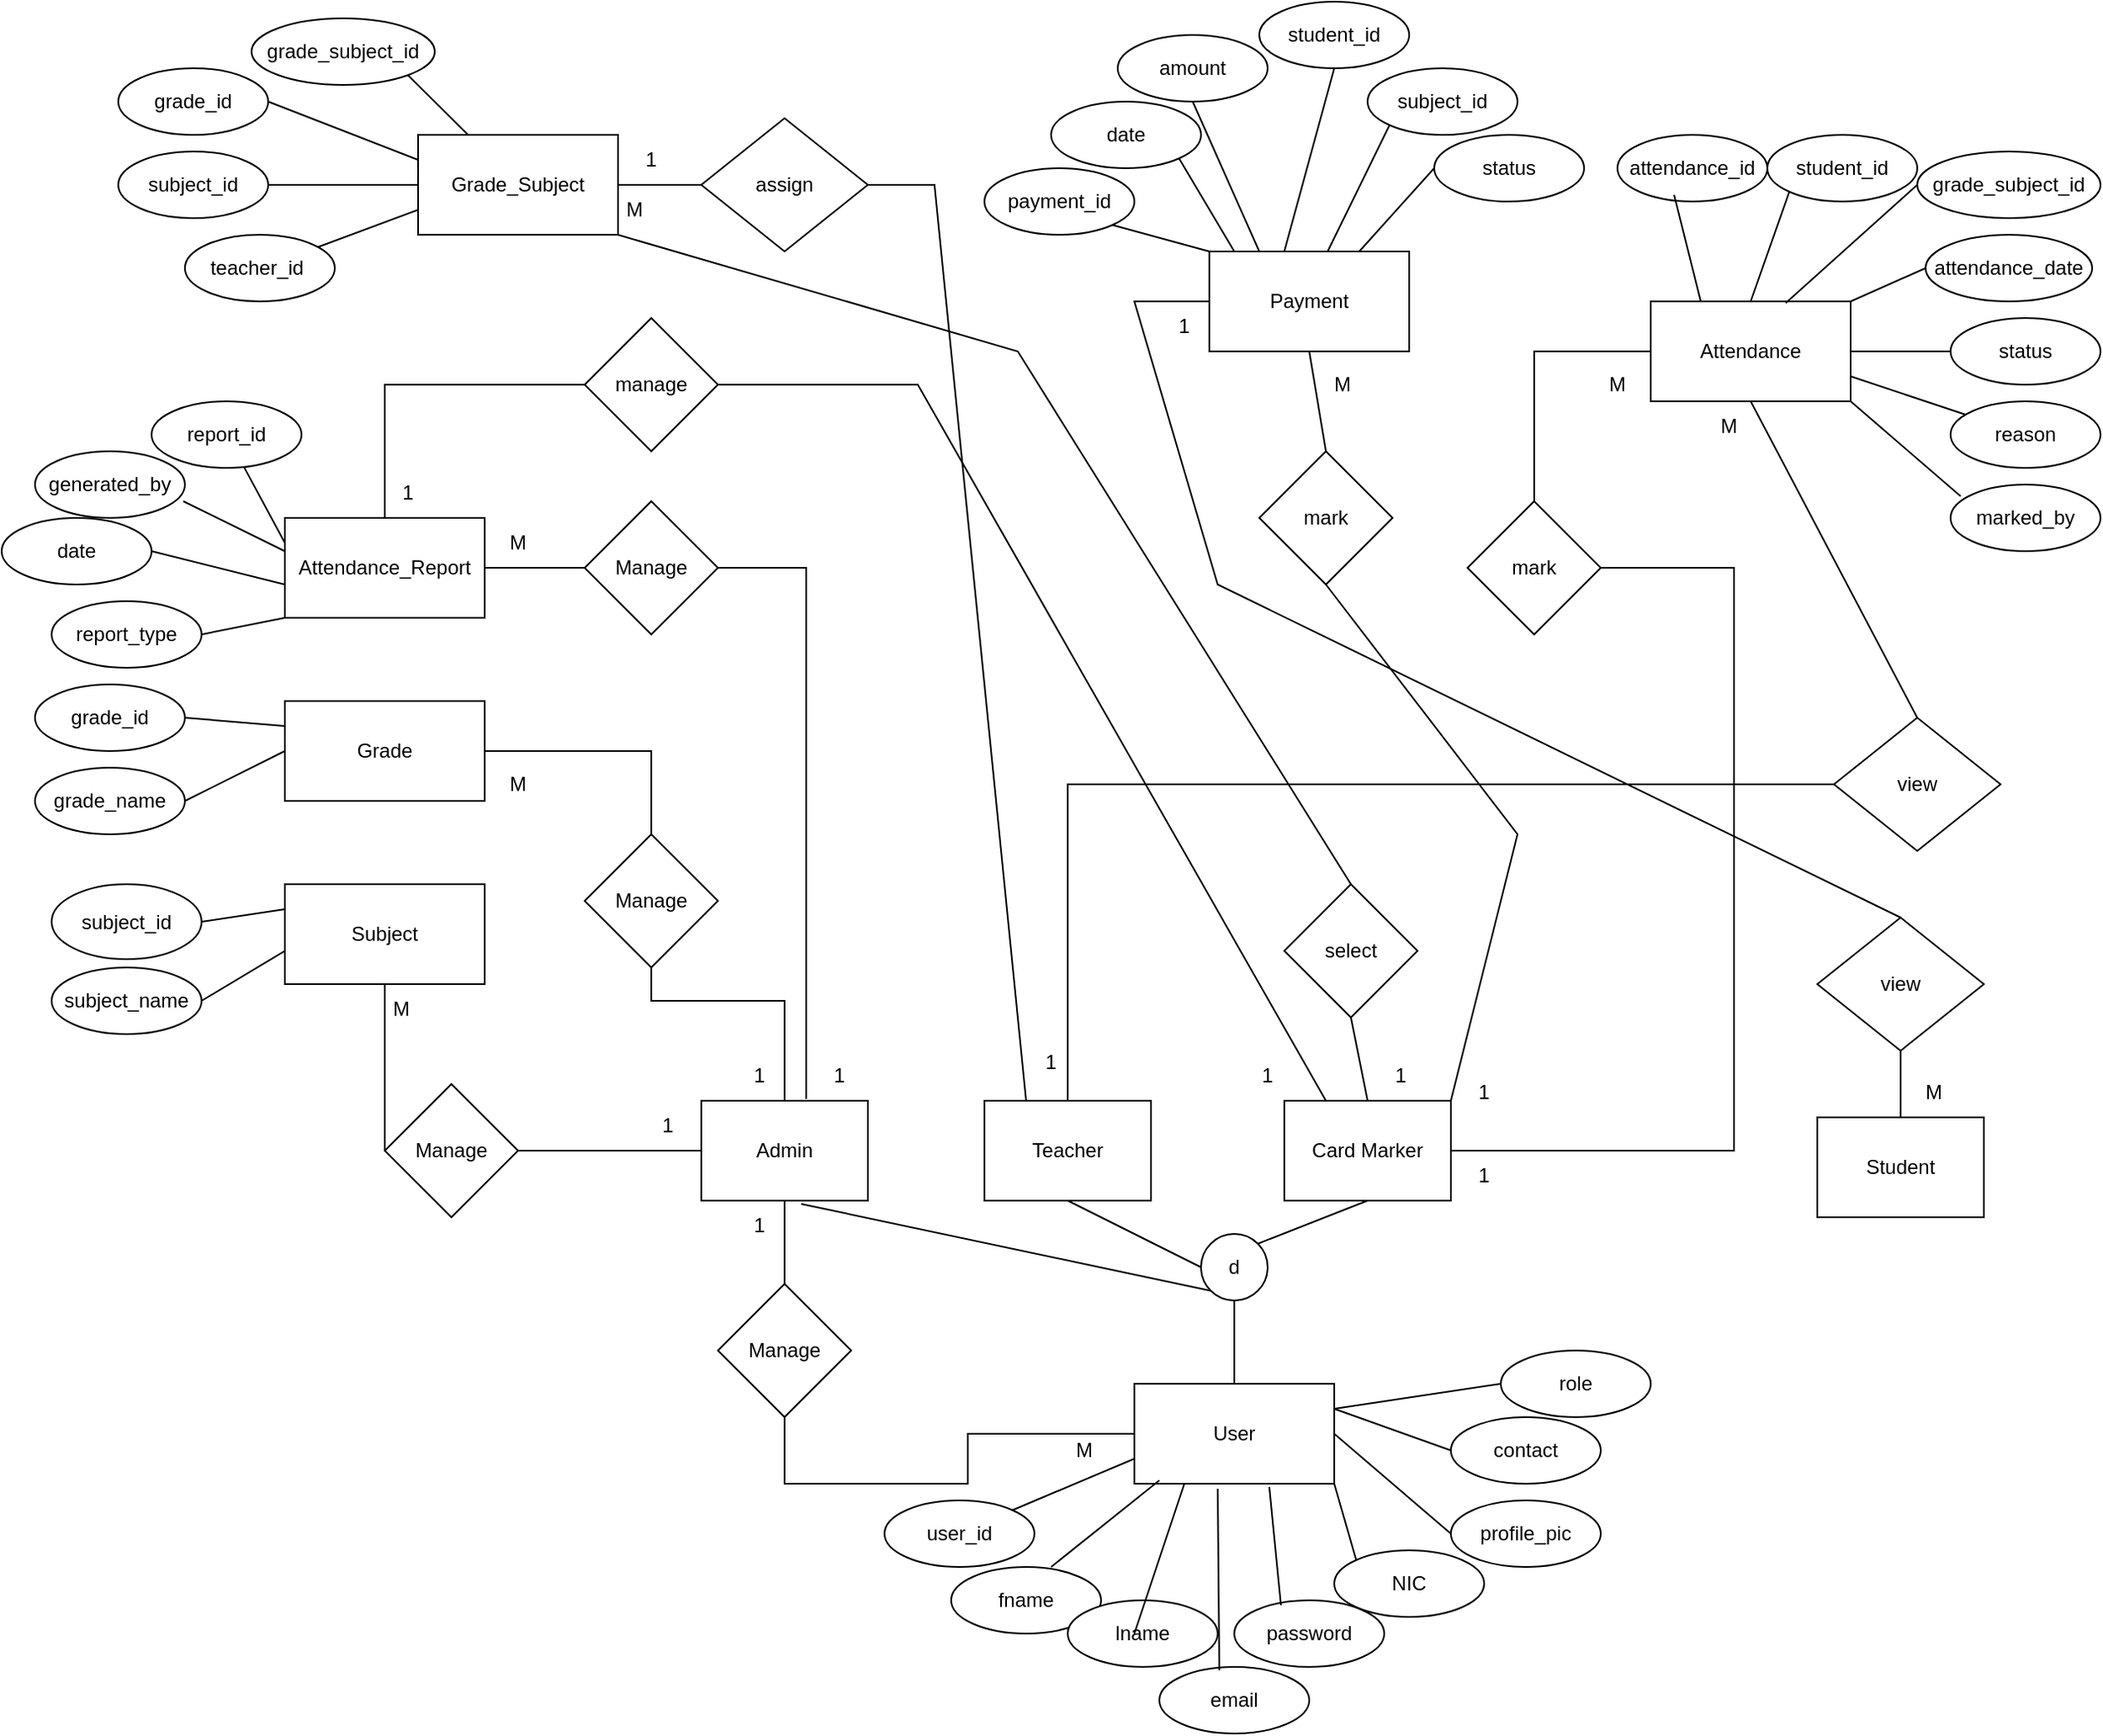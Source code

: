 <mxfile version="26.0.11">
  <diagram id="NV9wXAJnggo5N1RwPtox" name="Page-1">
    <mxGraphModel dx="2403" dy="1714" grid="1" gridSize="10" guides="1" tooltips="1" connect="1" arrows="1" fold="1" page="1" pageScale="1" pageWidth="850" pageHeight="1100" math="0" shadow="0">
      <root>
        <mxCell id="0" />
        <mxCell id="1" parent="0" />
        <mxCell id="k-hW8yHvfsRMofxT3O1r-17" value="User" style="rounded=0;whiteSpace=wrap;html=1;" vertex="1" parent="1">
          <mxGeometry x="350" y="720" width="120" height="60" as="geometry" />
        </mxCell>
        <mxCell id="k-hW8yHvfsRMofxT3O1r-18" value="d" style="ellipse;whiteSpace=wrap;html=1;aspect=fixed;" vertex="1" parent="1">
          <mxGeometry x="390" y="630" width="40" height="40" as="geometry" />
        </mxCell>
        <mxCell id="k-hW8yHvfsRMofxT3O1r-19" value="" style="endArrow=none;html=1;rounded=0;entryX=0.5;entryY=1;entryDx=0;entryDy=0;" edge="1" parent="1" target="k-hW8yHvfsRMofxT3O1r-18">
          <mxGeometry width="50" height="50" relative="1" as="geometry">
            <mxPoint x="410" y="720" as="sourcePoint" />
            <mxPoint x="460" y="670" as="targetPoint" />
          </mxGeometry>
        </mxCell>
        <mxCell id="k-hW8yHvfsRMofxT3O1r-22" value="Admin" style="rounded=0;whiteSpace=wrap;html=1;" vertex="1" parent="1">
          <mxGeometry x="90" y="550" width="100" height="60" as="geometry" />
        </mxCell>
        <mxCell id="k-hW8yHvfsRMofxT3O1r-23" value="Teacher" style="rounded=0;whiteSpace=wrap;html=1;" vertex="1" parent="1">
          <mxGeometry x="260" y="550" width="100" height="60" as="geometry" />
        </mxCell>
        <mxCell id="k-hW8yHvfsRMofxT3O1r-24" value="Card Marker" style="rounded=0;whiteSpace=wrap;html=1;" vertex="1" parent="1">
          <mxGeometry x="440" y="550" width="100" height="60" as="geometry" />
        </mxCell>
        <mxCell id="k-hW8yHvfsRMofxT3O1r-26" value="Manage" style="rhombus;whiteSpace=wrap;html=1;" vertex="1" parent="1">
          <mxGeometry x="100" y="660" width="80" height="80" as="geometry" />
        </mxCell>
        <mxCell id="k-hW8yHvfsRMofxT3O1r-28" value="" style="endArrow=none;html=1;rounded=0;entryX=0;entryY=0.5;entryDx=0;entryDy=0;exitX=0.5;exitY=1;exitDx=0;exitDy=0;" edge="1" parent="1" source="k-hW8yHvfsRMofxT3O1r-26" target="k-hW8yHvfsRMofxT3O1r-17">
          <mxGeometry width="50" height="50" relative="1" as="geometry">
            <mxPoint x="180" y="700" as="sourcePoint" />
            <mxPoint x="230" y="650" as="targetPoint" />
            <Array as="points">
              <mxPoint x="140" y="780" />
              <mxPoint x="250" y="780" />
              <mxPoint x="250" y="750" />
            </Array>
          </mxGeometry>
        </mxCell>
        <mxCell id="k-hW8yHvfsRMofxT3O1r-30" value="" style="endArrow=none;html=1;rounded=0;exitX=0.5;exitY=1;exitDx=0;exitDy=0;entryX=0;entryY=0.5;entryDx=0;entryDy=0;" edge="1" parent="1" source="k-hW8yHvfsRMofxT3O1r-23" target="k-hW8yHvfsRMofxT3O1r-18">
          <mxGeometry width="50" height="50" relative="1" as="geometry">
            <mxPoint x="380" y="520" as="sourcePoint" />
            <mxPoint x="430" y="470" as="targetPoint" />
          </mxGeometry>
        </mxCell>
        <mxCell id="k-hW8yHvfsRMofxT3O1r-31" value="" style="endArrow=none;html=1;rounded=0;exitX=0.5;exitY=1;exitDx=0;exitDy=0;entryX=1;entryY=0;entryDx=0;entryDy=0;" edge="1" parent="1" source="k-hW8yHvfsRMofxT3O1r-24" target="k-hW8yHvfsRMofxT3O1r-18">
          <mxGeometry width="50" height="50" relative="1" as="geometry">
            <mxPoint x="320" y="620" as="sourcePoint" />
            <mxPoint x="400" y="660" as="targetPoint" />
          </mxGeometry>
        </mxCell>
        <mxCell id="k-hW8yHvfsRMofxT3O1r-33" value="" style="endArrow=none;html=1;rounded=0;exitX=0.6;exitY=1.033;exitDx=0;exitDy=0;entryX=0;entryY=1;entryDx=0;entryDy=0;exitPerimeter=0;" edge="1" parent="1" source="k-hW8yHvfsRMofxT3O1r-22" target="k-hW8yHvfsRMofxT3O1r-18">
          <mxGeometry width="50" height="50" relative="1" as="geometry">
            <mxPoint x="340" y="640" as="sourcePoint" />
            <mxPoint x="420" y="680" as="targetPoint" />
          </mxGeometry>
        </mxCell>
        <mxCell id="k-hW8yHvfsRMofxT3O1r-34" value="user_id" style="ellipse;whiteSpace=wrap;html=1;" vertex="1" parent="1">
          <mxGeometry x="200" y="790" width="90" height="40" as="geometry" />
        </mxCell>
        <mxCell id="k-hW8yHvfsRMofxT3O1r-35" value="fname" style="ellipse;whiteSpace=wrap;html=1;" vertex="1" parent="1">
          <mxGeometry x="240" y="830" width="90" height="40" as="geometry" />
        </mxCell>
        <mxCell id="k-hW8yHvfsRMofxT3O1r-36" value="email" style="ellipse;whiteSpace=wrap;html=1;" vertex="1" parent="1">
          <mxGeometry x="365" y="890" width="90" height="40" as="geometry" />
        </mxCell>
        <mxCell id="k-hW8yHvfsRMofxT3O1r-37" value="lname" style="ellipse;whiteSpace=wrap;html=1;" vertex="1" parent="1">
          <mxGeometry x="310" y="850" width="90" height="40" as="geometry" />
        </mxCell>
        <mxCell id="k-hW8yHvfsRMofxT3O1r-38" value="password" style="ellipse;whiteSpace=wrap;html=1;" vertex="1" parent="1">
          <mxGeometry x="410" y="850" width="90" height="40" as="geometry" />
        </mxCell>
        <mxCell id="k-hW8yHvfsRMofxT3O1r-39" style="edgeStyle=orthogonalEdgeStyle;rounded=0;orthogonalLoop=1;jettySize=auto;html=1;exitX=0.5;exitY=1;exitDx=0;exitDy=0;" edge="1" parent="1" source="k-hW8yHvfsRMofxT3O1r-35" target="k-hW8yHvfsRMofxT3O1r-35">
          <mxGeometry relative="1" as="geometry" />
        </mxCell>
        <mxCell id="k-hW8yHvfsRMofxT3O1r-40" value="NIC" style="ellipse;whiteSpace=wrap;html=1;" vertex="1" parent="1">
          <mxGeometry x="470" y="820" width="90" height="40" as="geometry" />
        </mxCell>
        <mxCell id="k-hW8yHvfsRMofxT3O1r-41" value="profile_pic" style="ellipse;whiteSpace=wrap;html=1;" vertex="1" parent="1">
          <mxGeometry x="540" y="790" width="90" height="40" as="geometry" />
        </mxCell>
        <mxCell id="k-hW8yHvfsRMofxT3O1r-42" value="contact" style="ellipse;whiteSpace=wrap;html=1;" vertex="1" parent="1">
          <mxGeometry x="540" y="740" width="90" height="40" as="geometry" />
        </mxCell>
        <mxCell id="k-hW8yHvfsRMofxT3O1r-43" value="" style="endArrow=none;html=1;rounded=0;exitX=1;exitY=0;exitDx=0;exitDy=0;entryX=0;entryY=0.75;entryDx=0;entryDy=0;" edge="1" parent="1" source="k-hW8yHvfsRMofxT3O1r-34" target="k-hW8yHvfsRMofxT3O1r-17">
          <mxGeometry width="50" height="50" relative="1" as="geometry">
            <mxPoint x="380" y="790" as="sourcePoint" />
            <mxPoint x="430" y="740" as="targetPoint" />
          </mxGeometry>
        </mxCell>
        <mxCell id="k-hW8yHvfsRMofxT3O1r-44" value="" style="endArrow=none;html=1;rounded=0;exitX=0.667;exitY=0;exitDx=0;exitDy=0;entryX=0.125;entryY=0.967;entryDx=0;entryDy=0;exitPerimeter=0;entryPerimeter=0;" edge="1" parent="1" source="k-hW8yHvfsRMofxT3O1r-35" target="k-hW8yHvfsRMofxT3O1r-17">
          <mxGeometry width="50" height="50" relative="1" as="geometry">
            <mxPoint x="267" y="816" as="sourcePoint" />
            <mxPoint x="360" y="775" as="targetPoint" />
          </mxGeometry>
        </mxCell>
        <mxCell id="k-hW8yHvfsRMofxT3O1r-45" value="" style="endArrow=none;html=1;rounded=0;entryX=0.25;entryY=1;entryDx=0;entryDy=0;" edge="1" parent="1" target="k-hW8yHvfsRMofxT3O1r-17">
          <mxGeometry width="50" height="50" relative="1" as="geometry">
            <mxPoint x="350" y="870" as="sourcePoint" />
            <mxPoint x="370" y="785" as="targetPoint" />
          </mxGeometry>
        </mxCell>
        <mxCell id="k-hW8yHvfsRMofxT3O1r-46" value="" style="endArrow=none;html=1;rounded=0;exitX=0.4;exitY=0.05;exitDx=0;exitDy=0;entryX=0.417;entryY=1.05;entryDx=0;entryDy=0;entryPerimeter=0;exitPerimeter=0;" edge="1" parent="1" source="k-hW8yHvfsRMofxT3O1r-36" target="k-hW8yHvfsRMofxT3O1r-17">
          <mxGeometry width="50" height="50" relative="1" as="geometry">
            <mxPoint x="287" y="836" as="sourcePoint" />
            <mxPoint x="380" y="795" as="targetPoint" />
          </mxGeometry>
        </mxCell>
        <mxCell id="k-hW8yHvfsRMofxT3O1r-47" value="" style="endArrow=none;html=1;rounded=0;exitX=0.311;exitY=0.075;exitDx=0;exitDy=0;entryX=0.675;entryY=1.033;entryDx=0;entryDy=0;entryPerimeter=0;exitPerimeter=0;" edge="1" parent="1" source="k-hW8yHvfsRMofxT3O1r-38" target="k-hW8yHvfsRMofxT3O1r-17">
          <mxGeometry width="50" height="50" relative="1" as="geometry">
            <mxPoint x="297" y="846" as="sourcePoint" />
            <mxPoint x="390" y="805" as="targetPoint" />
          </mxGeometry>
        </mxCell>
        <mxCell id="k-hW8yHvfsRMofxT3O1r-48" value="" style="endArrow=none;html=1;rounded=0;exitX=0;exitY=0;exitDx=0;exitDy=0;entryX=1;entryY=1;entryDx=0;entryDy=0;" edge="1" parent="1" source="k-hW8yHvfsRMofxT3O1r-40" target="k-hW8yHvfsRMofxT3O1r-17">
          <mxGeometry width="50" height="50" relative="1" as="geometry">
            <mxPoint x="307" y="856" as="sourcePoint" />
            <mxPoint x="400" y="815" as="targetPoint" />
          </mxGeometry>
        </mxCell>
        <mxCell id="k-hW8yHvfsRMofxT3O1r-49" value="" style="endArrow=none;html=1;rounded=0;exitX=0;exitY=0.5;exitDx=0;exitDy=0;entryX=1;entryY=0.5;entryDx=0;entryDy=0;" edge="1" parent="1" source="k-hW8yHvfsRMofxT3O1r-41" target="k-hW8yHvfsRMofxT3O1r-17">
          <mxGeometry width="50" height="50" relative="1" as="geometry">
            <mxPoint x="317" y="866" as="sourcePoint" />
            <mxPoint x="410" y="825" as="targetPoint" />
          </mxGeometry>
        </mxCell>
        <mxCell id="k-hW8yHvfsRMofxT3O1r-50" value="" style="endArrow=none;html=1;rounded=0;exitX=0;exitY=0.5;exitDx=0;exitDy=0;entryX=1;entryY=0.25;entryDx=0;entryDy=0;" edge="1" parent="1" source="k-hW8yHvfsRMofxT3O1r-42" target="k-hW8yHvfsRMofxT3O1r-17">
          <mxGeometry width="50" height="50" relative="1" as="geometry">
            <mxPoint x="327" y="876" as="sourcePoint" />
            <mxPoint x="420" y="835" as="targetPoint" />
          </mxGeometry>
        </mxCell>
        <mxCell id="k-hW8yHvfsRMofxT3O1r-51" value="Manage" style="rhombus;whiteSpace=wrap;html=1;" vertex="1" parent="1">
          <mxGeometry x="-100" y="540" width="80" height="80" as="geometry" />
        </mxCell>
        <mxCell id="k-hW8yHvfsRMofxT3O1r-52" value="Subject" style="rounded=0;whiteSpace=wrap;html=1;" vertex="1" parent="1">
          <mxGeometry x="-160" y="420" width="120" height="60" as="geometry" />
        </mxCell>
        <mxCell id="k-hW8yHvfsRMofxT3O1r-53" value="" style="endArrow=none;html=1;rounded=0;exitX=0.5;exitY=1;exitDx=0;exitDy=0;entryX=0;entryY=0.5;entryDx=0;entryDy=0;" edge="1" parent="1" source="k-hW8yHvfsRMofxT3O1r-52" target="k-hW8yHvfsRMofxT3O1r-51">
          <mxGeometry width="50" height="50" relative="1" as="geometry">
            <mxPoint x="90" y="480" as="sourcePoint" />
            <mxPoint x="140" y="430" as="targetPoint" />
          </mxGeometry>
        </mxCell>
        <mxCell id="k-hW8yHvfsRMofxT3O1r-54" value="" style="endArrow=none;html=1;rounded=0;exitX=0;exitY=0.5;exitDx=0;exitDy=0;entryX=1;entryY=0.5;entryDx=0;entryDy=0;" edge="1" parent="1" source="k-hW8yHvfsRMofxT3O1r-22" target="k-hW8yHvfsRMofxT3O1r-51">
          <mxGeometry width="50" height="50" relative="1" as="geometry">
            <mxPoint x="-30" y="460" as="sourcePoint" />
            <mxPoint x="110" y="460" as="targetPoint" />
          </mxGeometry>
        </mxCell>
        <mxCell id="k-hW8yHvfsRMofxT3O1r-56" value="Grade" style="rounded=0;whiteSpace=wrap;html=1;" vertex="1" parent="1">
          <mxGeometry x="-160" y="310" width="120" height="60" as="geometry" />
        </mxCell>
        <mxCell id="k-hW8yHvfsRMofxT3O1r-58" value="Attendance_Report" style="rounded=0;whiteSpace=wrap;html=1;" vertex="1" parent="1">
          <mxGeometry x="-160" y="200" width="120" height="60" as="geometry" />
        </mxCell>
        <mxCell id="k-hW8yHvfsRMofxT3O1r-60" value="Manage" style="rhombus;whiteSpace=wrap;html=1;" vertex="1" parent="1">
          <mxGeometry x="20" y="390" width="80" height="80" as="geometry" />
        </mxCell>
        <mxCell id="k-hW8yHvfsRMofxT3O1r-61" value="" style="endArrow=none;html=1;rounded=0;exitX=0.5;exitY=1;exitDx=0;exitDy=0;entryX=0.5;entryY=0;entryDx=0;entryDy=0;" edge="1" parent="1" source="k-hW8yHvfsRMofxT3O1r-60" target="k-hW8yHvfsRMofxT3O1r-22">
          <mxGeometry width="50" height="50" relative="1" as="geometry">
            <mxPoint x="90" y="480" as="sourcePoint" />
            <mxPoint x="140" y="430" as="targetPoint" />
            <Array as="points">
              <mxPoint x="60" y="490" />
              <mxPoint x="140" y="490" />
            </Array>
          </mxGeometry>
        </mxCell>
        <mxCell id="k-hW8yHvfsRMofxT3O1r-62" value="" style="endArrow=none;html=1;rounded=0;entryX=1;entryY=0.5;entryDx=0;entryDy=0;exitX=0.5;exitY=0;exitDx=0;exitDy=0;" edge="1" parent="1" source="k-hW8yHvfsRMofxT3O1r-60" target="k-hW8yHvfsRMofxT3O1r-56">
          <mxGeometry width="50" height="50" relative="1" as="geometry">
            <mxPoint x="90" y="480" as="sourcePoint" />
            <mxPoint x="140" y="430" as="targetPoint" />
            <Array as="points">
              <mxPoint x="60" y="340" />
            </Array>
          </mxGeometry>
        </mxCell>
        <mxCell id="k-hW8yHvfsRMofxT3O1r-63" value="Manage" style="rhombus;whiteSpace=wrap;html=1;" vertex="1" parent="1">
          <mxGeometry x="20" y="190" width="80" height="80" as="geometry" />
        </mxCell>
        <mxCell id="k-hW8yHvfsRMofxT3O1r-64" value="" style="endArrow=none;html=1;rounded=0;exitX=1;exitY=0.5;exitDx=0;exitDy=0;entryX=0;entryY=0.5;entryDx=0;entryDy=0;" edge="1" parent="1" source="k-hW8yHvfsRMofxT3O1r-58" target="k-hW8yHvfsRMofxT3O1r-63">
          <mxGeometry width="50" height="50" relative="1" as="geometry">
            <mxPoint x="90" y="480" as="sourcePoint" />
            <mxPoint x="140" y="430" as="targetPoint" />
          </mxGeometry>
        </mxCell>
        <mxCell id="k-hW8yHvfsRMofxT3O1r-65" value="" style="endArrow=none;html=1;rounded=0;exitX=1;exitY=0.5;exitDx=0;exitDy=0;entryX=0.63;entryY=-0.017;entryDx=0;entryDy=0;entryPerimeter=0;" edge="1" parent="1" source="k-hW8yHvfsRMofxT3O1r-63" target="k-hW8yHvfsRMofxT3O1r-22">
          <mxGeometry width="50" height="50" relative="1" as="geometry">
            <mxPoint x="90" y="480" as="sourcePoint" />
            <mxPoint x="150" y="540" as="targetPoint" />
            <Array as="points">
              <mxPoint x="153" y="230" />
            </Array>
          </mxGeometry>
        </mxCell>
        <mxCell id="k-hW8yHvfsRMofxT3O1r-66" value="select" style="rhombus;whiteSpace=wrap;html=1;" vertex="1" parent="1">
          <mxGeometry x="440" y="420" width="80" height="80" as="geometry" />
        </mxCell>
        <mxCell id="k-hW8yHvfsRMofxT3O1r-68" value="" style="endArrow=none;html=1;rounded=0;entryX=0.5;entryY=1;entryDx=0;entryDy=0;exitX=0.5;exitY=0;exitDx=0;exitDy=0;" edge="1" parent="1" source="k-hW8yHvfsRMofxT3O1r-24" target="k-hW8yHvfsRMofxT3O1r-66">
          <mxGeometry width="50" height="50" relative="1" as="geometry">
            <mxPoint x="190" y="490" as="sourcePoint" />
            <mxPoint x="240" y="440" as="targetPoint" />
          </mxGeometry>
        </mxCell>
        <mxCell id="k-hW8yHvfsRMofxT3O1r-69" value="role" style="ellipse;whiteSpace=wrap;html=1;" vertex="1" parent="1">
          <mxGeometry x="570" y="700" width="90" height="40" as="geometry" />
        </mxCell>
        <mxCell id="k-hW8yHvfsRMofxT3O1r-70" value="" style="endArrow=none;html=1;rounded=0;exitX=1;exitY=0.25;exitDx=0;exitDy=0;entryX=0;entryY=0.5;entryDx=0;entryDy=0;" edge="1" parent="1" source="k-hW8yHvfsRMofxT3O1r-17" target="k-hW8yHvfsRMofxT3O1r-69">
          <mxGeometry width="50" height="50" relative="1" as="geometry">
            <mxPoint x="440" y="850" as="sourcePoint" />
            <mxPoint x="490" y="800" as="targetPoint" />
          </mxGeometry>
        </mxCell>
        <mxCell id="k-hW8yHvfsRMofxT3O1r-71" value="grade_id" style="ellipse;whiteSpace=wrap;html=1;" vertex="1" parent="1">
          <mxGeometry x="-310" y="300" width="90" height="40" as="geometry" />
        </mxCell>
        <mxCell id="k-hW8yHvfsRMofxT3O1r-72" value="grade_name" style="ellipse;whiteSpace=wrap;html=1;" vertex="1" parent="1">
          <mxGeometry x="-310" y="350" width="90" height="40" as="geometry" />
        </mxCell>
        <mxCell id="k-hW8yHvfsRMofxT3O1r-73" value="" style="endArrow=none;html=1;rounded=0;exitX=1;exitY=0.5;exitDx=0;exitDy=0;entryX=0;entryY=0.25;entryDx=0;entryDy=0;" edge="1" parent="1" source="k-hW8yHvfsRMofxT3O1r-71" target="k-hW8yHvfsRMofxT3O1r-56">
          <mxGeometry width="50" height="50" relative="1" as="geometry">
            <mxPoint x="-90" y="360" as="sourcePoint" />
            <mxPoint x="-40" y="310" as="targetPoint" />
          </mxGeometry>
        </mxCell>
        <mxCell id="k-hW8yHvfsRMofxT3O1r-74" value="" style="endArrow=none;html=1;rounded=0;exitX=1;exitY=0.5;exitDx=0;exitDy=0;" edge="1" parent="1" source="k-hW8yHvfsRMofxT3O1r-72">
          <mxGeometry width="50" height="50" relative="1" as="geometry">
            <mxPoint x="-260" y="315" as="sourcePoint" />
            <mxPoint x="-160" y="340" as="targetPoint" />
          </mxGeometry>
        </mxCell>
        <mxCell id="k-hW8yHvfsRMofxT3O1r-75" value="subject_id" style="ellipse;whiteSpace=wrap;html=1;" vertex="1" parent="1">
          <mxGeometry x="-300" y="420" width="90" height="45" as="geometry" />
        </mxCell>
        <mxCell id="k-hW8yHvfsRMofxT3O1r-76" value="subject_name" style="ellipse;whiteSpace=wrap;html=1;" vertex="1" parent="1">
          <mxGeometry x="-300" y="470" width="90" height="40" as="geometry" />
        </mxCell>
        <mxCell id="k-hW8yHvfsRMofxT3O1r-77" value="" style="endArrow=none;html=1;rounded=0;exitX=1;exitY=0.5;exitDx=0;exitDy=0;entryX=0;entryY=0.25;entryDx=0;entryDy=0;" edge="1" parent="1" source="k-hW8yHvfsRMofxT3O1r-75" target="k-hW8yHvfsRMofxT3O1r-52">
          <mxGeometry width="50" height="50" relative="1" as="geometry">
            <mxPoint x="-90" y="410" as="sourcePoint" />
            <mxPoint x="-40" y="360" as="targetPoint" />
          </mxGeometry>
        </mxCell>
        <mxCell id="k-hW8yHvfsRMofxT3O1r-78" value="" style="endArrow=none;html=1;rounded=0;exitX=1;exitY=0.5;exitDx=0;exitDy=0;entryX=0;entryY=0.667;entryDx=0;entryDy=0;entryPerimeter=0;" edge="1" parent="1" source="k-hW8yHvfsRMofxT3O1r-76" target="k-hW8yHvfsRMofxT3O1r-52">
          <mxGeometry width="50" height="50" relative="1" as="geometry">
            <mxPoint x="-220" y="443" as="sourcePoint" />
            <mxPoint x="-150" y="445" as="targetPoint" />
          </mxGeometry>
        </mxCell>
        <mxCell id="k-hW8yHvfsRMofxT3O1r-79" value="manage" style="rhombus;whiteSpace=wrap;html=1;" vertex="1" parent="1">
          <mxGeometry x="20" y="80" width="80" height="80" as="geometry" />
        </mxCell>
        <mxCell id="k-hW8yHvfsRMofxT3O1r-80" value="" style="endArrow=none;html=1;rounded=0;exitX=1;exitY=0.5;exitDx=0;exitDy=0;entryX=0.25;entryY=0;entryDx=0;entryDy=0;" edge="1" parent="1" source="k-hW8yHvfsRMofxT3O1r-79" target="k-hW8yHvfsRMofxT3O1r-24">
          <mxGeometry width="50" height="50" relative="1" as="geometry">
            <mxPoint x="170" y="230" as="sourcePoint" />
            <mxPoint x="300" y="290" as="targetPoint" />
            <Array as="points">
              <mxPoint x="220" y="120" />
            </Array>
          </mxGeometry>
        </mxCell>
        <mxCell id="k-hW8yHvfsRMofxT3O1r-81" value="" style="endArrow=none;html=1;rounded=0;entryX=0;entryY=0.5;entryDx=0;entryDy=0;exitX=0.5;exitY=0;exitDx=0;exitDy=0;" edge="1" parent="1" source="k-hW8yHvfsRMofxT3O1r-58" target="k-hW8yHvfsRMofxT3O1r-79">
          <mxGeometry width="50" height="50" relative="1" as="geometry">
            <mxPoint x="60" y="370" as="sourcePoint" />
            <mxPoint x="110" y="320" as="targetPoint" />
            <Array as="points">
              <mxPoint x="-100" y="120" />
            </Array>
          </mxGeometry>
        </mxCell>
        <mxCell id="k-hW8yHvfsRMofxT3O1r-83" value="report_id&lt;span style=&quot;color: rgba(0, 0, 0, 0); font-family: monospace; font-size: 0px; text-align: start; text-wrap-mode: nowrap;&quot;&gt;%3CmxGraphModel%3E%3Croot%3E%3CmxCell%20id%3D%220%22%2F%3E%3CmxCell%20id%3D%221%22%20parent%3D%220%22%2F%3E%3CmxCell%20id%3D%222%22%20value%3D%22grade_name%22%20style%3D%22ellipse%3BwhiteSpace%3Dwrap%3Bhtml%3D1%3B%22%20vertex%3D%221%22%20parent%3D%221%22%3E%3CmxGeometry%20x%3D%22-310%22%20y%3D%22350%22%20width%3D%2290%22%20height%3D%2240%22%20as%3D%22geometry%22%2F%3E%3C%2FmxCell%3E%3C%2Froot%3E%3C%2FmxGraphModel%3E&lt;/span&gt;" style="ellipse;whiteSpace=wrap;html=1;" vertex="1" parent="1">
          <mxGeometry x="-240" y="130" width="90" height="40" as="geometry" />
        </mxCell>
        <mxCell id="k-hW8yHvfsRMofxT3O1r-84" value="generated_by" style="ellipse;whiteSpace=wrap;html=1;" vertex="1" parent="1">
          <mxGeometry x="-310" y="160" width="90" height="40" as="geometry" />
        </mxCell>
        <mxCell id="k-hW8yHvfsRMofxT3O1r-85" value="date" style="ellipse;whiteSpace=wrap;html=1;" vertex="1" parent="1">
          <mxGeometry x="-330" y="200" width="90" height="40" as="geometry" />
        </mxCell>
        <mxCell id="k-hW8yHvfsRMofxT3O1r-86" value="" style="endArrow=none;html=1;rounded=0;entryX=0;entryY=0.25;entryDx=0;entryDy=0;" edge="1" parent="1" source="k-hW8yHvfsRMofxT3O1r-83" target="k-hW8yHvfsRMofxT3O1r-58">
          <mxGeometry width="50" height="50" relative="1" as="geometry">
            <mxPoint x="-90" y="220" as="sourcePoint" />
            <mxPoint x="-40" y="170" as="targetPoint" />
          </mxGeometry>
        </mxCell>
        <mxCell id="k-hW8yHvfsRMofxT3O1r-87" value="" style="endArrow=none;html=1;rounded=0;exitX=0.989;exitY=0.75;exitDx=0;exitDy=0;exitPerimeter=0;" edge="1" parent="1" source="k-hW8yHvfsRMofxT3O1r-84">
          <mxGeometry width="50" height="50" relative="1" as="geometry">
            <mxPoint x="-180" y="189" as="sourcePoint" />
            <mxPoint x="-160" y="220" as="targetPoint" />
          </mxGeometry>
        </mxCell>
        <mxCell id="k-hW8yHvfsRMofxT3O1r-88" value="" style="endArrow=none;html=1;rounded=0;exitX=1;exitY=0.5;exitDx=0;exitDy=0;" edge="1" parent="1" source="k-hW8yHvfsRMofxT3O1r-85">
          <mxGeometry width="50" height="50" relative="1" as="geometry">
            <mxPoint x="-170" y="199" as="sourcePoint" />
            <mxPoint x="-160" y="240" as="targetPoint" />
          </mxGeometry>
        </mxCell>
        <mxCell id="k-hW8yHvfsRMofxT3O1r-89" value="Attendance" style="rounded=0;whiteSpace=wrap;html=1;" vertex="1" parent="1">
          <mxGeometry x="660" y="70" width="120" height="60" as="geometry" />
        </mxCell>
        <mxCell id="k-hW8yHvfsRMofxT3O1r-90" value="Payment" style="rounded=0;whiteSpace=wrap;html=1;" vertex="1" parent="1">
          <mxGeometry x="395" y="40" width="120" height="60" as="geometry" />
        </mxCell>
        <mxCell id="k-hW8yHvfsRMofxT3O1r-91" value="mark" style="rhombus;whiteSpace=wrap;html=1;" vertex="1" parent="1">
          <mxGeometry x="550" y="190" width="80" height="80" as="geometry" />
        </mxCell>
        <mxCell id="k-hW8yHvfsRMofxT3O1r-92" value="" style="endArrow=none;html=1;rounded=0;exitX=1;exitY=0.5;exitDx=0;exitDy=0;entryX=1;entryY=0.5;entryDx=0;entryDy=0;" edge="1" parent="1" source="k-hW8yHvfsRMofxT3O1r-24" target="k-hW8yHvfsRMofxT3O1r-91">
          <mxGeometry width="50" height="50" relative="1" as="geometry">
            <mxPoint x="420" y="330" as="sourcePoint" />
            <mxPoint x="470" y="280" as="targetPoint" />
            <Array as="points">
              <mxPoint x="710" y="580" />
              <mxPoint x="710" y="230" />
            </Array>
          </mxGeometry>
        </mxCell>
        <mxCell id="k-hW8yHvfsRMofxT3O1r-93" value="" style="endArrow=none;html=1;rounded=0;entryX=0;entryY=0.5;entryDx=0;entryDy=0;exitX=0.5;exitY=0;exitDx=0;exitDy=0;" edge="1" parent="1" source="k-hW8yHvfsRMofxT3O1r-91" target="k-hW8yHvfsRMofxT3O1r-89">
          <mxGeometry width="50" height="50" relative="1" as="geometry">
            <mxPoint x="420" y="330" as="sourcePoint" />
            <mxPoint x="470" y="280" as="targetPoint" />
            <Array as="points">
              <mxPoint x="590" y="100" />
            </Array>
          </mxGeometry>
        </mxCell>
        <mxCell id="k-hW8yHvfsRMofxT3O1r-95" value="attendance_id" style="ellipse;whiteSpace=wrap;html=1;" vertex="1" parent="1">
          <mxGeometry x="640" y="-30" width="90" height="40" as="geometry" />
        </mxCell>
        <mxCell id="k-hW8yHvfsRMofxT3O1r-97" value="student_id" style="ellipse;whiteSpace=wrap;html=1;" vertex="1" parent="1">
          <mxGeometry x="730" y="-30" width="90" height="40" as="geometry" />
        </mxCell>
        <mxCell id="k-hW8yHvfsRMofxT3O1r-98" value="grade_subject_id" style="ellipse;whiteSpace=wrap;html=1;" vertex="1" parent="1">
          <mxGeometry x="820" y="-20" width="110" height="40" as="geometry" />
        </mxCell>
        <mxCell id="k-hW8yHvfsRMofxT3O1r-99" value="attendance_date" style="ellipse;whiteSpace=wrap;html=1;" vertex="1" parent="1">
          <mxGeometry x="825" y="30" width="100" height="40" as="geometry" />
        </mxCell>
        <mxCell id="k-hW8yHvfsRMofxT3O1r-100" value="status" style="ellipse;whiteSpace=wrap;html=1;" vertex="1" parent="1">
          <mxGeometry x="840" y="80" width="90" height="40" as="geometry" />
        </mxCell>
        <mxCell id="k-hW8yHvfsRMofxT3O1r-103" value="reason" style="ellipse;whiteSpace=wrap;html=1;" vertex="1" parent="1">
          <mxGeometry x="840" y="130" width="90" height="40" as="geometry" />
        </mxCell>
        <mxCell id="k-hW8yHvfsRMofxT3O1r-104" value="marked_by" style="ellipse;whiteSpace=wrap;html=1;" vertex="1" parent="1">
          <mxGeometry x="840" y="180" width="90" height="40" as="geometry" />
        </mxCell>
        <mxCell id="k-hW8yHvfsRMofxT3O1r-105" value="" style="endArrow=none;html=1;rounded=0;entryX=0.378;entryY=0.9;entryDx=0;entryDy=0;entryPerimeter=0;" edge="1" parent="1" target="k-hW8yHvfsRMofxT3O1r-95">
          <mxGeometry width="50" height="50" relative="1" as="geometry">
            <mxPoint x="690" y="70" as="sourcePoint" />
            <mxPoint x="730" y="20" as="targetPoint" />
          </mxGeometry>
        </mxCell>
        <mxCell id="k-hW8yHvfsRMofxT3O1r-107" value="" style="endArrow=none;html=1;rounded=0;entryX=0;entryY=1;entryDx=0;entryDy=0;exitX=0.5;exitY=0;exitDx=0;exitDy=0;" edge="1" parent="1" source="k-hW8yHvfsRMofxT3O1r-89" target="k-hW8yHvfsRMofxT3O1r-97">
          <mxGeometry width="50" height="50" relative="1" as="geometry">
            <mxPoint x="700" y="80" as="sourcePoint" />
            <mxPoint x="704" y="-14" as="targetPoint" />
          </mxGeometry>
        </mxCell>
        <mxCell id="k-hW8yHvfsRMofxT3O1r-108" value="" style="endArrow=none;html=1;rounded=0;entryX=0;entryY=0.5;entryDx=0;entryDy=0;exitX=0.675;exitY=0.017;exitDx=0;exitDy=0;exitPerimeter=0;" edge="1" parent="1" source="k-hW8yHvfsRMofxT3O1r-89" target="k-hW8yHvfsRMofxT3O1r-98">
          <mxGeometry width="50" height="50" relative="1" as="geometry">
            <mxPoint x="710" y="90" as="sourcePoint" />
            <mxPoint x="714" y="-4" as="targetPoint" />
          </mxGeometry>
        </mxCell>
        <mxCell id="k-hW8yHvfsRMofxT3O1r-109" value="" style="endArrow=none;html=1;rounded=0;entryX=0;entryY=0.5;entryDx=0;entryDy=0;exitX=1;exitY=0;exitDx=0;exitDy=0;" edge="1" parent="1" source="k-hW8yHvfsRMofxT3O1r-89" target="k-hW8yHvfsRMofxT3O1r-99">
          <mxGeometry width="50" height="50" relative="1" as="geometry">
            <mxPoint x="720" y="100" as="sourcePoint" />
            <mxPoint x="724" y="6" as="targetPoint" />
          </mxGeometry>
        </mxCell>
        <mxCell id="k-hW8yHvfsRMofxT3O1r-110" value="" style="endArrow=none;html=1;rounded=0;entryX=0;entryY=0.5;entryDx=0;entryDy=0;" edge="1" parent="1" target="k-hW8yHvfsRMofxT3O1r-100">
          <mxGeometry width="50" height="50" relative="1" as="geometry">
            <mxPoint x="780" y="100" as="sourcePoint" />
            <mxPoint x="734" y="16" as="targetPoint" />
          </mxGeometry>
        </mxCell>
        <mxCell id="k-hW8yHvfsRMofxT3O1r-111" value="" style="endArrow=none;html=1;rounded=0;exitX=1;exitY=0.75;exitDx=0;exitDy=0;" edge="1" parent="1" source="k-hW8yHvfsRMofxT3O1r-89" target="k-hW8yHvfsRMofxT3O1r-103">
          <mxGeometry width="50" height="50" relative="1" as="geometry">
            <mxPoint x="740" y="120" as="sourcePoint" />
            <mxPoint x="744" y="26" as="targetPoint" />
          </mxGeometry>
        </mxCell>
        <mxCell id="k-hW8yHvfsRMofxT3O1r-112" value="" style="endArrow=none;html=1;rounded=0;entryX=0.067;entryY=0.175;entryDx=0;entryDy=0;entryPerimeter=0;exitX=1;exitY=1;exitDx=0;exitDy=0;" edge="1" parent="1" source="k-hW8yHvfsRMofxT3O1r-89" target="k-hW8yHvfsRMofxT3O1r-104">
          <mxGeometry width="50" height="50" relative="1" as="geometry">
            <mxPoint x="750" y="130" as="sourcePoint" />
            <mxPoint x="754" y="36" as="targetPoint" />
          </mxGeometry>
        </mxCell>
        <mxCell id="k-hW8yHvfsRMofxT3O1r-114" value="payment_id" style="ellipse;whiteSpace=wrap;html=1;" vertex="1" parent="1">
          <mxGeometry x="260" y="-10" width="90" height="40" as="geometry" />
        </mxCell>
        <mxCell id="k-hW8yHvfsRMofxT3O1r-115" value="date" style="ellipse;whiteSpace=wrap;html=1;" vertex="1" parent="1">
          <mxGeometry x="300" y="-50" width="90" height="40" as="geometry" />
        </mxCell>
        <mxCell id="k-hW8yHvfsRMofxT3O1r-116" value="amount" style="ellipse;whiteSpace=wrap;html=1;" vertex="1" parent="1">
          <mxGeometry x="340" y="-90" width="90" height="40" as="geometry" />
        </mxCell>
        <mxCell id="k-hW8yHvfsRMofxT3O1r-117" value="student_id" style="ellipse;whiteSpace=wrap;html=1;" vertex="1" parent="1">
          <mxGeometry x="425" y="-110" width="90" height="40" as="geometry" />
        </mxCell>
        <mxCell id="k-hW8yHvfsRMofxT3O1r-118" value="subject_id" style="ellipse;whiteSpace=wrap;html=1;" vertex="1" parent="1">
          <mxGeometry x="490" y="-70" width="90" height="40" as="geometry" />
        </mxCell>
        <mxCell id="k-hW8yHvfsRMofxT3O1r-119" style="edgeStyle=orthogonalEdgeStyle;rounded=0;orthogonalLoop=1;jettySize=auto;html=1;exitX=0.5;exitY=1;exitDx=0;exitDy=0;" edge="1" parent="1" source="k-hW8yHvfsRMofxT3O1r-116" target="k-hW8yHvfsRMofxT3O1r-116">
          <mxGeometry relative="1" as="geometry" />
        </mxCell>
        <mxCell id="k-hW8yHvfsRMofxT3O1r-120" value="status" style="ellipse;whiteSpace=wrap;html=1;" vertex="1" parent="1">
          <mxGeometry x="530" y="-30" width="90" height="40" as="geometry" />
        </mxCell>
        <mxCell id="k-hW8yHvfsRMofxT3O1r-121" value="" style="endArrow=none;html=1;rounded=0;entryX=1;entryY=1;entryDx=0;entryDy=0;exitX=0;exitY=0;exitDx=0;exitDy=0;" edge="1" parent="1" source="k-hW8yHvfsRMofxT3O1r-90" target="k-hW8yHvfsRMofxT3O1r-114">
          <mxGeometry width="50" height="50" relative="1" as="geometry">
            <mxPoint x="430" y="10" as="sourcePoint" />
            <mxPoint x="480" y="-40" as="targetPoint" />
          </mxGeometry>
        </mxCell>
        <mxCell id="k-hW8yHvfsRMofxT3O1r-123" value="" style="endArrow=none;html=1;rounded=0;entryX=1;entryY=1;entryDx=0;entryDy=0;exitX=0.125;exitY=0;exitDx=0;exitDy=0;exitPerimeter=0;" edge="1" parent="1" source="k-hW8yHvfsRMofxT3O1r-90" target="k-hW8yHvfsRMofxT3O1r-115">
          <mxGeometry width="50" height="50" relative="1" as="geometry">
            <mxPoint x="405" y="50" as="sourcePoint" />
            <mxPoint x="337" y="4" as="targetPoint" />
          </mxGeometry>
        </mxCell>
        <mxCell id="k-hW8yHvfsRMofxT3O1r-124" value="" style="endArrow=none;html=1;rounded=0;entryX=0.5;entryY=1;entryDx=0;entryDy=0;exitX=0.25;exitY=0;exitDx=0;exitDy=0;" edge="1" parent="1" source="k-hW8yHvfsRMofxT3O1r-90" target="k-hW8yHvfsRMofxT3O1r-116">
          <mxGeometry width="50" height="50" relative="1" as="geometry">
            <mxPoint x="415" y="60" as="sourcePoint" />
            <mxPoint x="347" y="14" as="targetPoint" />
          </mxGeometry>
        </mxCell>
        <mxCell id="k-hW8yHvfsRMofxT3O1r-125" value="" style="endArrow=none;html=1;rounded=0;entryX=0.5;entryY=1;entryDx=0;entryDy=0;" edge="1" parent="1" target="k-hW8yHvfsRMofxT3O1r-117">
          <mxGeometry width="50" height="50" relative="1" as="geometry">
            <mxPoint x="440" y="40" as="sourcePoint" />
            <mxPoint x="395" y="-40" as="targetPoint" />
          </mxGeometry>
        </mxCell>
        <mxCell id="k-hW8yHvfsRMofxT3O1r-126" value="" style="endArrow=none;html=1;rounded=0;entryX=0;entryY=1;entryDx=0;entryDy=0;exitX=0.592;exitY=0;exitDx=0;exitDy=0;exitPerimeter=0;" edge="1" parent="1" source="k-hW8yHvfsRMofxT3O1r-90" target="k-hW8yHvfsRMofxT3O1r-118">
          <mxGeometry width="50" height="50" relative="1" as="geometry">
            <mxPoint x="445" y="60" as="sourcePoint" />
            <mxPoint x="405" y="-30" as="targetPoint" />
          </mxGeometry>
        </mxCell>
        <mxCell id="k-hW8yHvfsRMofxT3O1r-127" value="" style="endArrow=none;html=1;rounded=0;entryX=0;entryY=0.5;entryDx=0;entryDy=0;exitX=0.75;exitY=0;exitDx=0;exitDy=0;" edge="1" parent="1" source="k-hW8yHvfsRMofxT3O1r-90" target="k-hW8yHvfsRMofxT3O1r-120">
          <mxGeometry width="50" height="50" relative="1" as="geometry">
            <mxPoint x="455" y="70" as="sourcePoint" />
            <mxPoint x="415" y="-20" as="targetPoint" />
          </mxGeometry>
        </mxCell>
        <mxCell id="k-hW8yHvfsRMofxT3O1r-129" value="mark" style="rhombus;whiteSpace=wrap;html=1;" vertex="1" parent="1">
          <mxGeometry x="425" y="160" width="80" height="80" as="geometry" />
        </mxCell>
        <mxCell id="k-hW8yHvfsRMofxT3O1r-130" value="" style="endArrow=none;html=1;rounded=0;entryX=0.5;entryY=1;entryDx=0;entryDy=0;exitX=1;exitY=0;exitDx=0;exitDy=0;" edge="1" parent="1" source="k-hW8yHvfsRMofxT3O1r-24" target="k-hW8yHvfsRMofxT3O1r-129">
          <mxGeometry width="50" height="50" relative="1" as="geometry">
            <mxPoint x="460" y="430" as="sourcePoint" />
            <mxPoint x="510" y="380" as="targetPoint" />
            <Array as="points">
              <mxPoint x="580" y="390" />
            </Array>
          </mxGeometry>
        </mxCell>
        <mxCell id="k-hW8yHvfsRMofxT3O1r-131" value="" style="endArrow=none;html=1;rounded=0;exitX=0.5;exitY=0;exitDx=0;exitDy=0;entryX=0.5;entryY=1;entryDx=0;entryDy=0;" edge="1" parent="1" source="k-hW8yHvfsRMofxT3O1r-129" target="k-hW8yHvfsRMofxT3O1r-90">
          <mxGeometry width="50" height="50" relative="1" as="geometry">
            <mxPoint x="370" y="120" as="sourcePoint" />
            <mxPoint x="420" y="70" as="targetPoint" />
          </mxGeometry>
        </mxCell>
        <mxCell id="k-hW8yHvfsRMofxT3O1r-132" value="view" style="rhombus;whiteSpace=wrap;html=1;" vertex="1" parent="1">
          <mxGeometry x="770" y="320" width="100" height="80" as="geometry" />
        </mxCell>
        <mxCell id="k-hW8yHvfsRMofxT3O1r-133" value="" style="endArrow=none;html=1;rounded=0;exitX=0.5;exitY=0;exitDx=0;exitDy=0;entryX=0;entryY=0.5;entryDx=0;entryDy=0;" edge="1" parent="1" source="k-hW8yHvfsRMofxT3O1r-23" target="k-hW8yHvfsRMofxT3O1r-132">
          <mxGeometry width="50" height="50" relative="1" as="geometry">
            <mxPoint x="530" y="300" as="sourcePoint" />
            <mxPoint x="580" y="250" as="targetPoint" />
            <Array as="points">
              <mxPoint x="310" y="360" />
            </Array>
          </mxGeometry>
        </mxCell>
        <mxCell id="k-hW8yHvfsRMofxT3O1r-135" value="" style="endArrow=none;html=1;rounded=0;entryX=0.5;entryY=1;entryDx=0;entryDy=0;exitX=0.5;exitY=0;exitDx=0;exitDy=0;" edge="1" parent="1" source="k-hW8yHvfsRMofxT3O1r-132" target="k-hW8yHvfsRMofxT3O1r-89">
          <mxGeometry width="50" height="50" relative="1" as="geometry">
            <mxPoint x="530" y="300" as="sourcePoint" />
            <mxPoint x="580" y="250" as="targetPoint" />
          </mxGeometry>
        </mxCell>
        <mxCell id="k-hW8yHvfsRMofxT3O1r-137" value="report_type&lt;span style=&quot;color: rgba(0, 0, 0, 0); font-family: monospace; font-size: 0px; text-align: start; text-wrap-mode: nowrap;&quot;&gt;%3CmxGraphModel%3E%3Croot%3E%3CmxCell%20id%3D%220%22%2F%3E%3CmxCell%20id%3D%221%22%20parent%3D%220%22%2F%3E%3CmxCell%20id%3D%222%22%20value%3D%22grade_name%22%20style%3D%22ellipse%3BwhiteSpace%3Dwrap%3Bhtml%3D1%3B%22%20vertex%3D%221%22%20parent%3D%221%22%3E%3CmxGeometry%20x%3D%22-310%22%20y%3D%22350%22%20width%3D%2290%22%20height%3D%2240%22%20as%3D%22geometry%22%2F%3E%3C%2FmxCell%3E%3C%2Froot%3E%3C%2FmxGraphModel%3E&lt;/span&gt;" style="ellipse;whiteSpace=wrap;html=1;" vertex="1" parent="1">
          <mxGeometry x="-300" y="250" width="90" height="40" as="geometry" />
        </mxCell>
        <mxCell id="k-hW8yHvfsRMofxT3O1r-138" value="" style="endArrow=none;html=1;rounded=0;exitX=1;exitY=0.5;exitDx=0;exitDy=0;entryX=0;entryY=1;entryDx=0;entryDy=0;" edge="1" parent="1" source="k-hW8yHvfsRMofxT3O1r-137" target="k-hW8yHvfsRMofxT3O1r-58">
          <mxGeometry width="50" height="50" relative="1" as="geometry">
            <mxPoint x="-20" y="300" as="sourcePoint" />
            <mxPoint x="30" y="250" as="targetPoint" />
          </mxGeometry>
        </mxCell>
        <mxCell id="k-hW8yHvfsRMofxT3O1r-139" value="Grade_Subject" style="rounded=0;whiteSpace=wrap;html=1;" vertex="1" parent="1">
          <mxGeometry x="-80" y="-30" width="120" height="60" as="geometry" />
        </mxCell>
        <mxCell id="k-hW8yHvfsRMofxT3O1r-140" value="grade_subject_id" style="ellipse;whiteSpace=wrap;html=1;" vertex="1" parent="1">
          <mxGeometry x="-180" y="-100" width="110" height="40" as="geometry" />
        </mxCell>
        <mxCell id="k-hW8yHvfsRMofxT3O1r-141" value="grade_id" style="ellipse;whiteSpace=wrap;html=1;" vertex="1" parent="1">
          <mxGeometry x="-260" y="-70" width="90" height="40" as="geometry" />
        </mxCell>
        <mxCell id="k-hW8yHvfsRMofxT3O1r-142" value="subject_id" style="ellipse;whiteSpace=wrap;html=1;" vertex="1" parent="1">
          <mxGeometry x="-260" y="-20" width="90" height="40" as="geometry" />
        </mxCell>
        <mxCell id="k-hW8yHvfsRMofxT3O1r-143" value="teacher_id&amp;nbsp;" style="ellipse;whiteSpace=wrap;html=1;" vertex="1" parent="1">
          <mxGeometry x="-220" y="30" width="90" height="40" as="geometry" />
        </mxCell>
        <mxCell id="k-hW8yHvfsRMofxT3O1r-144" value="" style="endArrow=none;html=1;rounded=0;exitX=1;exitY=1;exitDx=0;exitDy=0;entryX=0.25;entryY=0;entryDx=0;entryDy=0;" edge="1" parent="1" source="k-hW8yHvfsRMofxT3O1r-140" target="k-hW8yHvfsRMofxT3O1r-139">
          <mxGeometry width="50" height="50" relative="1" as="geometry">
            <mxPoint x="60" y="120" as="sourcePoint" />
            <mxPoint x="110" y="70" as="targetPoint" />
          </mxGeometry>
        </mxCell>
        <mxCell id="k-hW8yHvfsRMofxT3O1r-145" value="" style="endArrow=none;html=1;rounded=0;exitX=1;exitY=0.5;exitDx=0;exitDy=0;entryX=0;entryY=0.25;entryDx=0;entryDy=0;" edge="1" parent="1" source="k-hW8yHvfsRMofxT3O1r-141" target="k-hW8yHvfsRMofxT3O1r-139">
          <mxGeometry width="50" height="50" relative="1" as="geometry">
            <mxPoint x="-76" y="-56" as="sourcePoint" />
            <mxPoint x="-40" y="-20" as="targetPoint" />
          </mxGeometry>
        </mxCell>
        <mxCell id="k-hW8yHvfsRMofxT3O1r-146" value="" style="endArrow=none;html=1;rounded=0;exitX=1;exitY=0.5;exitDx=0;exitDy=0;entryX=0;entryY=0.5;entryDx=0;entryDy=0;" edge="1" parent="1" source="k-hW8yHvfsRMofxT3O1r-142" target="k-hW8yHvfsRMofxT3O1r-139">
          <mxGeometry width="50" height="50" relative="1" as="geometry">
            <mxPoint x="-76" y="-56" as="sourcePoint" />
            <mxPoint x="-40" y="-20" as="targetPoint" />
          </mxGeometry>
        </mxCell>
        <mxCell id="k-hW8yHvfsRMofxT3O1r-147" value="" style="endArrow=none;html=1;rounded=0;entryX=0;entryY=0.75;entryDx=0;entryDy=0;" edge="1" parent="1" source="k-hW8yHvfsRMofxT3O1r-143" target="k-hW8yHvfsRMofxT3O1r-139">
          <mxGeometry width="50" height="50" relative="1" as="geometry">
            <mxPoint x="-66" y="-46" as="sourcePoint" />
            <mxPoint x="-30" y="-10" as="targetPoint" />
          </mxGeometry>
        </mxCell>
        <mxCell id="k-hW8yHvfsRMofxT3O1r-148" value="assign" style="rhombus;whiteSpace=wrap;html=1;" vertex="1" parent="1">
          <mxGeometry x="90" y="-40" width="100" height="80" as="geometry" />
        </mxCell>
        <mxCell id="k-hW8yHvfsRMofxT3O1r-149" value="" style="endArrow=none;html=1;rounded=0;exitX=1;exitY=0.5;exitDx=0;exitDy=0;entryX=0;entryY=0.5;entryDx=0;entryDy=0;" edge="1" parent="1" source="k-hW8yHvfsRMofxT3O1r-139" target="k-hW8yHvfsRMofxT3O1r-148">
          <mxGeometry width="50" height="50" relative="1" as="geometry">
            <mxPoint x="250" y="320" as="sourcePoint" />
            <mxPoint x="300" y="270" as="targetPoint" />
          </mxGeometry>
        </mxCell>
        <mxCell id="k-hW8yHvfsRMofxT3O1r-150" value="" style="endArrow=none;html=1;rounded=0;entryX=1;entryY=0.5;entryDx=0;entryDy=0;exitX=0.25;exitY=0;exitDx=0;exitDy=0;" edge="1" parent="1" source="k-hW8yHvfsRMofxT3O1r-23" target="k-hW8yHvfsRMofxT3O1r-148">
          <mxGeometry width="50" height="50" relative="1" as="geometry">
            <mxPoint x="250" y="320" as="sourcePoint" />
            <mxPoint x="300" y="270" as="targetPoint" />
            <Array as="points">
              <mxPoint x="230" />
            </Array>
          </mxGeometry>
        </mxCell>
        <mxCell id="k-hW8yHvfsRMofxT3O1r-153" value="" style="endArrow=none;html=1;rounded=0;exitX=0.5;exitY=1;exitDx=0;exitDy=0;entryX=0.5;entryY=0;entryDx=0;entryDy=0;" edge="1" parent="1" source="k-hW8yHvfsRMofxT3O1r-22" target="k-hW8yHvfsRMofxT3O1r-26">
          <mxGeometry width="50" height="50" relative="1" as="geometry">
            <mxPoint x="630" y="590" as="sourcePoint" />
            <mxPoint x="680" y="540" as="targetPoint" />
          </mxGeometry>
        </mxCell>
        <mxCell id="k-hW8yHvfsRMofxT3O1r-154" value="1" style="text;html=1;align=center;verticalAlign=middle;whiteSpace=wrap;rounded=0;" vertex="1" parent="1">
          <mxGeometry x="95" y="610" width="60" height="30" as="geometry" />
        </mxCell>
        <mxCell id="k-hW8yHvfsRMofxT3O1r-155" value="M" style="text;html=1;align=center;verticalAlign=middle;whiteSpace=wrap;rounded=0;" vertex="1" parent="1">
          <mxGeometry x="290" y="745" width="60" height="30" as="geometry" />
        </mxCell>
        <mxCell id="k-hW8yHvfsRMofxT3O1r-156" value="1" style="text;html=1;align=center;verticalAlign=middle;whiteSpace=wrap;rounded=0;" vertex="1" parent="1">
          <mxGeometry x="40" y="550" width="60" height="30" as="geometry" />
        </mxCell>
        <mxCell id="k-hW8yHvfsRMofxT3O1r-157" value="M" style="text;html=1;align=center;verticalAlign=middle;whiteSpace=wrap;rounded=0;" vertex="1" parent="1">
          <mxGeometry x="-120" y="480" width="60" height="30" as="geometry" />
        </mxCell>
        <mxCell id="k-hW8yHvfsRMofxT3O1r-158" value="M" style="text;html=1;align=center;verticalAlign=middle;whiteSpace=wrap;rounded=0;" vertex="1" parent="1">
          <mxGeometry x="-50" y="345" width="60" height="30" as="geometry" />
        </mxCell>
        <mxCell id="k-hW8yHvfsRMofxT3O1r-161" value="1" style="text;html=1;align=center;verticalAlign=middle;whiteSpace=wrap;rounded=0;" vertex="1" parent="1">
          <mxGeometry x="95" y="520" width="60" height="30" as="geometry" />
        </mxCell>
        <mxCell id="k-hW8yHvfsRMofxT3O1r-162" value="1" style="text;html=1;align=center;verticalAlign=middle;whiteSpace=wrap;rounded=0;" vertex="1" parent="1">
          <mxGeometry x="143" y="520" width="60" height="30" as="geometry" />
        </mxCell>
        <mxCell id="k-hW8yHvfsRMofxT3O1r-163" value="M" style="text;html=1;align=center;verticalAlign=middle;whiteSpace=wrap;rounded=0;" vertex="1" parent="1">
          <mxGeometry x="-50" y="200" width="60" height="30" as="geometry" />
        </mxCell>
        <mxCell id="k-hW8yHvfsRMofxT3O1r-164" value="1" style="text;html=1;align=center;verticalAlign=middle;whiteSpace=wrap;rounded=0;" vertex="1" parent="1">
          <mxGeometry x="30" y="-30" width="60" height="30" as="geometry" />
        </mxCell>
        <mxCell id="k-hW8yHvfsRMofxT3O1r-165" value="1" style="text;html=1;align=center;verticalAlign=middle;whiteSpace=wrap;rounded=0;" vertex="1" parent="1">
          <mxGeometry x="270" y="512" width="60" height="30" as="geometry" />
        </mxCell>
        <mxCell id="k-hW8yHvfsRMofxT3O1r-166" value="" style="endArrow=none;html=1;rounded=0;entryX=1;entryY=1;entryDx=0;entryDy=0;exitX=0.5;exitY=0;exitDx=0;exitDy=0;" edge="1" parent="1" source="k-hW8yHvfsRMofxT3O1r-66" target="k-hW8yHvfsRMofxT3O1r-139">
          <mxGeometry width="50" height="50" relative="1" as="geometry">
            <mxPoint x="470" y="410" as="sourcePoint" />
            <mxPoint x="250" y="260" as="targetPoint" />
            <Array as="points">
              <mxPoint x="280" y="100" />
            </Array>
          </mxGeometry>
        </mxCell>
        <mxCell id="k-hW8yHvfsRMofxT3O1r-167" value="M" style="text;html=1;align=center;verticalAlign=middle;whiteSpace=wrap;rounded=0;" vertex="1" parent="1">
          <mxGeometry x="677" y="130" width="60" height="30" as="geometry" />
        </mxCell>
        <mxCell id="k-hW8yHvfsRMofxT3O1r-168" value="1" style="text;html=1;align=center;verticalAlign=middle;whiteSpace=wrap;rounded=0;" vertex="1" parent="1">
          <mxGeometry x="400" y="520" width="60" height="30" as="geometry" />
        </mxCell>
        <mxCell id="k-hW8yHvfsRMofxT3O1r-169" value="1" style="text;html=1;align=center;verticalAlign=middle;whiteSpace=wrap;rounded=0;" vertex="1" parent="1">
          <mxGeometry x="-116" y="170" width="60" height="30" as="geometry" />
        </mxCell>
        <mxCell id="k-hW8yHvfsRMofxT3O1r-170" value="1" style="text;html=1;align=center;verticalAlign=middle;whiteSpace=wrap;rounded=0;" vertex="1" parent="1">
          <mxGeometry x="480" y="520" width="60" height="30" as="geometry" />
        </mxCell>
        <mxCell id="k-hW8yHvfsRMofxT3O1r-171" value="M" style="text;html=1;align=center;verticalAlign=middle;whiteSpace=wrap;rounded=0;" vertex="1" parent="1">
          <mxGeometry x="20" width="60" height="30" as="geometry" />
        </mxCell>
        <mxCell id="k-hW8yHvfsRMofxT3O1r-172" value="M" style="text;html=1;align=center;verticalAlign=middle;whiteSpace=wrap;rounded=0;" vertex="1" parent="1">
          <mxGeometry x="610" y="105" width="60" height="30" as="geometry" />
        </mxCell>
        <mxCell id="k-hW8yHvfsRMofxT3O1r-173" value="1" style="text;html=1;align=center;verticalAlign=middle;whiteSpace=wrap;rounded=0;" vertex="1" parent="1">
          <mxGeometry x="530" y="580" width="60" height="30" as="geometry" />
        </mxCell>
        <mxCell id="k-hW8yHvfsRMofxT3O1r-174" value="M" style="text;html=1;align=center;verticalAlign=middle;whiteSpace=wrap;rounded=0;" vertex="1" parent="1">
          <mxGeometry x="445" y="105" width="60" height="30" as="geometry" />
        </mxCell>
        <mxCell id="k-hW8yHvfsRMofxT3O1r-175" value="1" style="text;html=1;align=center;verticalAlign=middle;whiteSpace=wrap;rounded=0;" vertex="1" parent="1">
          <mxGeometry x="530" y="530" width="60" height="30" as="geometry" />
        </mxCell>
        <mxCell id="k-hW8yHvfsRMofxT3O1r-176" value="Student" style="rounded=0;whiteSpace=wrap;html=1;" vertex="1" parent="1">
          <mxGeometry x="760" y="560" width="100" height="60" as="geometry" />
        </mxCell>
        <mxCell id="k-hW8yHvfsRMofxT3O1r-177" value="view" style="rhombus;whiteSpace=wrap;html=1;" vertex="1" parent="1">
          <mxGeometry x="760" y="440" width="100" height="80" as="geometry" />
        </mxCell>
        <mxCell id="k-hW8yHvfsRMofxT3O1r-178" value="" style="endArrow=none;html=1;rounded=0;entryX=0.5;entryY=1;entryDx=0;entryDy=0;exitX=0.5;exitY=0;exitDx=0;exitDy=0;" edge="1" parent="1" source="k-hW8yHvfsRMofxT3O1r-176" target="k-hW8yHvfsRMofxT3O1r-177">
          <mxGeometry width="50" height="50" relative="1" as="geometry">
            <mxPoint x="700" y="450" as="sourcePoint" />
            <mxPoint x="750" y="400" as="targetPoint" />
          </mxGeometry>
        </mxCell>
        <mxCell id="k-hW8yHvfsRMofxT3O1r-179" value="" style="endArrow=none;html=1;rounded=0;entryX=0.5;entryY=0;entryDx=0;entryDy=0;exitX=0;exitY=0.5;exitDx=0;exitDy=0;" edge="1" parent="1" source="k-hW8yHvfsRMofxT3O1r-90" target="k-hW8yHvfsRMofxT3O1r-177">
          <mxGeometry width="50" height="50" relative="1" as="geometry">
            <mxPoint x="700" y="450" as="sourcePoint" />
            <mxPoint x="750" y="400" as="targetPoint" />
            <Array as="points">
              <mxPoint x="350" y="70" />
              <mxPoint x="400" y="240" />
            </Array>
          </mxGeometry>
        </mxCell>
        <mxCell id="k-hW8yHvfsRMofxT3O1r-180" value="1" style="text;html=1;align=center;verticalAlign=middle;whiteSpace=wrap;rounded=0;" vertex="1" parent="1">
          <mxGeometry x="350" y="70" width="60" height="30" as="geometry" />
        </mxCell>
        <mxCell id="k-hW8yHvfsRMofxT3O1r-181" value="M" style="text;html=1;align=center;verticalAlign=middle;whiteSpace=wrap;rounded=0;" vertex="1" parent="1">
          <mxGeometry x="800" y="530" width="60" height="30" as="geometry" />
        </mxCell>
      </root>
    </mxGraphModel>
  </diagram>
</mxfile>
